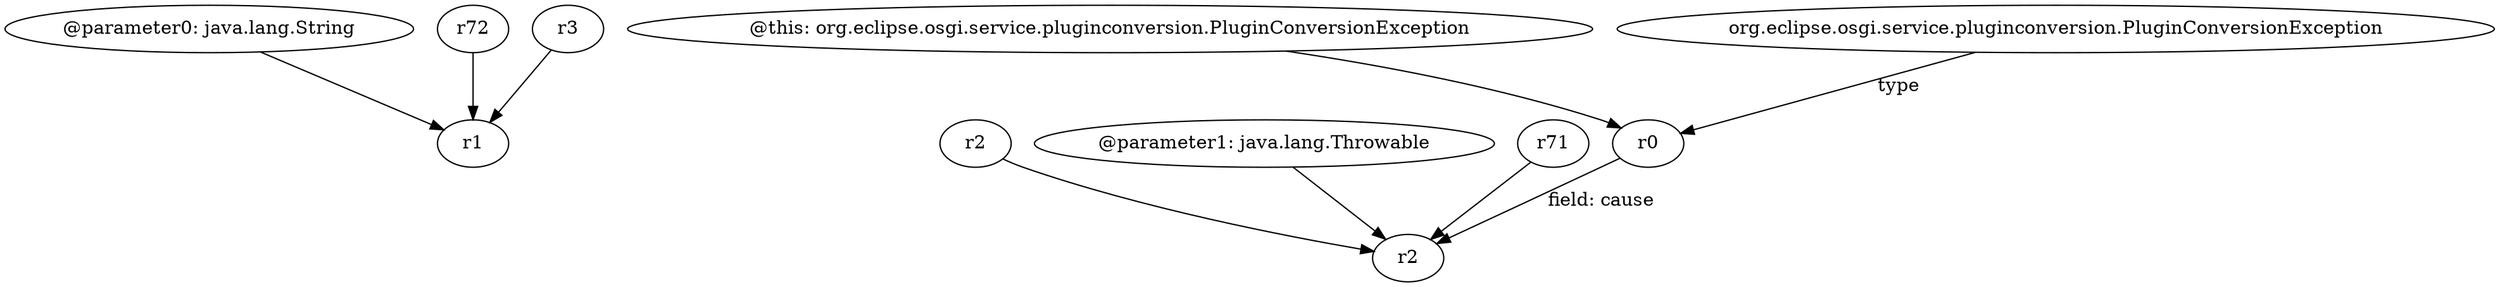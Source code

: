digraph g {
0[label="@parameter0: java.lang.String"]
1[label="r1"]
0->1[label=""]
2[label="r0"]
3[label="r2"]
2->3[label="field: cause"]
4[label="r72"]
4->1[label=""]
5[label="@this: org.eclipse.osgi.service.pluginconversion.PluginConversionException"]
5->2[label=""]
6[label="r2"]
6->3[label=""]
7[label="@parameter1: java.lang.Throwable"]
7->3[label=""]
8[label="org.eclipse.osgi.service.pluginconversion.PluginConversionException"]
8->2[label="type"]
9[label="r71"]
9->3[label=""]
10[label="r3"]
10->1[label=""]
}